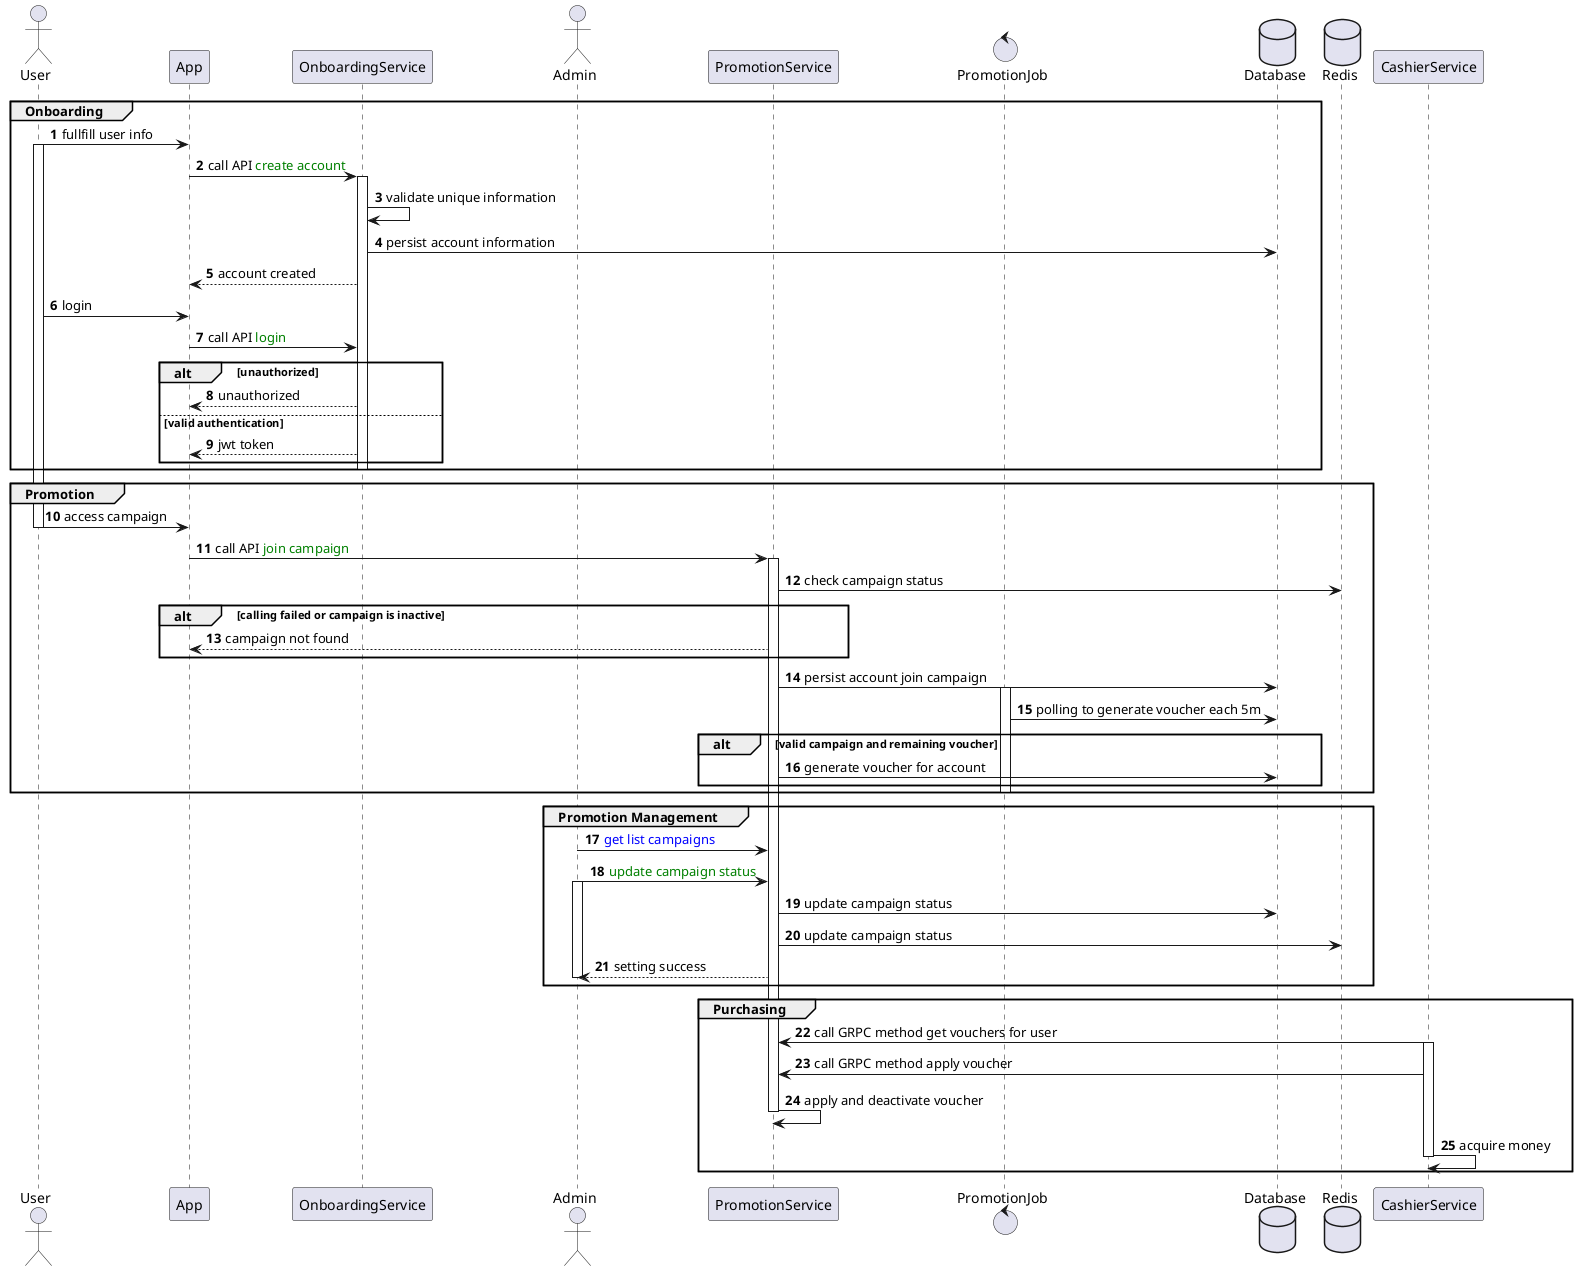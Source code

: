 @startuml Campaign handling
autonumber

actor User as user
participant App as app
participant OnboardingService as onboardingservice
actor Admin as admin
participant PromotionService as promotionservice
control PromotionJob as promotionjob
database Database as db
database Redis as redis
participant CashierService as cashierservice

group Onboarding
  user -> app: fullfill user info
  activate user

  app -> onboardingservice: call API <color green>create account</color>
  activate onboardingservice
  onboardingservice -> onboardingservice: validate unique information
  onboardingservice -> db: persist account information
  onboardingservice --> app: account created
  user -> app: login
  app -> onboardingservice: call API <color green>login</color>
  alt unauthorized
    onboardingservice --> app: unauthorized
    else valid authentication
    onboardingservice --> app: jwt token
  end
  deactivate onboardingservice
end

group Promotion
  user -> app: access campaign
  deactivate user
  app -> promotionservice: call API <color green>join campaign</color>
  activate promotionservice
  promotionservice -> redis: check campaign status
  alt calling failed or campaign is inactive
    promotionservice --> app: campaign not found
  end
  promotionservice -> db: persist account join campaign

  activate promotionjob
  promotionjob -> db: polling to generate voucher each 5m
  alt valid campaign and remaining voucher
      promotionservice -> db: generate voucher for account
  end
  deactivate promotionjob
end

group Promotion Management
  admin -> promotionservice: <color blue>get list campaigns</color>
  admin -> promotionservice: <color green>update campaign status</color>
  activate admin
  promotionservice -> db: update campaign status
  promotionservice -> redis: update campaign status
  promotionservice --> admin: setting success
  deactivate admin
end


group Purchasing
  cashierservice -> promotionservice: call GRPC method get vouchers for user
  activate cashierservice
  cashierservice -> promotionservice: call GRPC method apply voucher
  promotionservice -> promotionservice: apply and deactivate voucher
  deactivate promotionservice

  cashierservice -> cashierservice: acquire money
  deactivate cashierservice
end
@enduml

(*)cashier service is not include in this scope